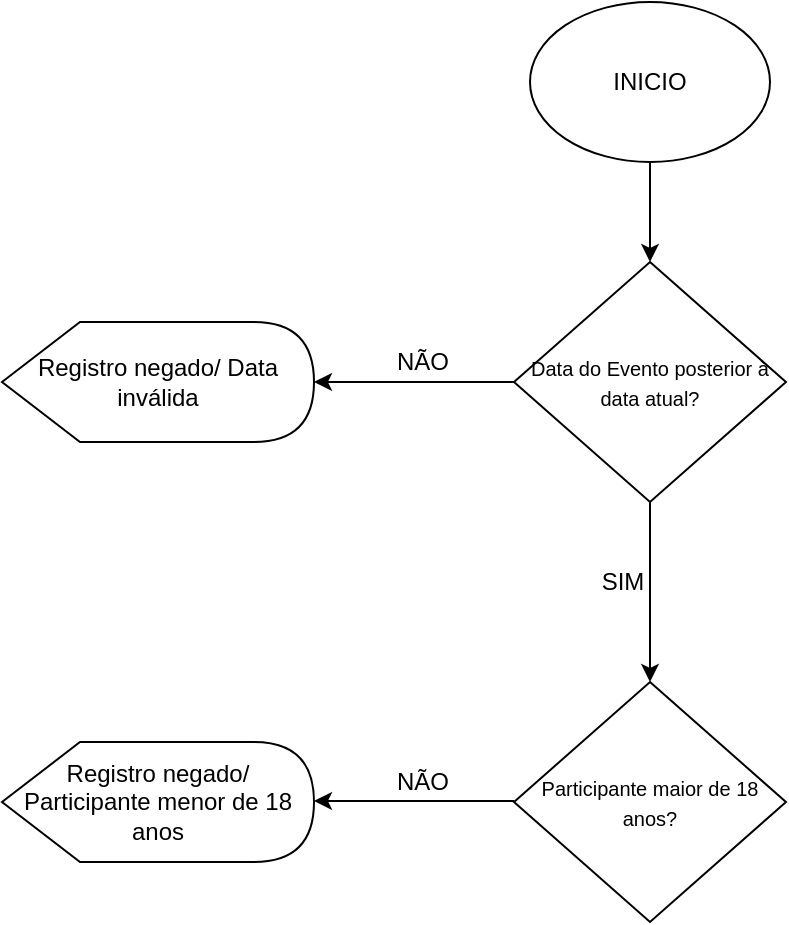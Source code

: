 <mxfile version="20.2.3" type="github">
  <diagram id="jaZjm8k3y3vcq70dD0Iu" name="Página-1">
    <mxGraphModel dx="1307" dy="794" grid="1" gridSize="10" guides="1" tooltips="1" connect="1" arrows="1" fold="1" page="1" pageScale="1" pageWidth="827" pageHeight="1169" math="0" shadow="0">
      <root>
        <mxCell id="0" />
        <mxCell id="1" parent="0" />
        <mxCell id="PNA1Nb8l7Fp1temDnod0-9" value="" style="edgeStyle=orthogonalEdgeStyle;rounded=0;orthogonalLoop=1;jettySize=auto;html=1;fontSize=12;" edge="1" parent="1" source="PNA1Nb8l7Fp1temDnod0-1" target="PNA1Nb8l7Fp1temDnod0-4">
          <mxGeometry relative="1" as="geometry" />
        </mxCell>
        <mxCell id="PNA1Nb8l7Fp1temDnod0-1" value="INICIO" style="ellipse;whiteSpace=wrap;html=1;" vertex="1" parent="1">
          <mxGeometry x="354" y="20" width="120" height="80" as="geometry" />
        </mxCell>
        <mxCell id="PNA1Nb8l7Fp1temDnod0-10" value="NÃO" style="edgeStyle=orthogonalEdgeStyle;rounded=0;orthogonalLoop=1;jettySize=auto;html=1;fontSize=12;" edge="1" parent="1" source="PNA1Nb8l7Fp1temDnod0-4" target="PNA1Nb8l7Fp1temDnod0-6">
          <mxGeometry x="-0.08" y="-10" relative="1" as="geometry">
            <mxPoint as="offset" />
          </mxGeometry>
        </mxCell>
        <mxCell id="PNA1Nb8l7Fp1temDnod0-13" value="SIM" style="edgeStyle=orthogonalEdgeStyle;rounded=0;orthogonalLoop=1;jettySize=auto;html=1;fontSize=12;" edge="1" parent="1" source="PNA1Nb8l7Fp1temDnod0-4">
          <mxGeometry x="-0.111" y="-14" relative="1" as="geometry">
            <mxPoint x="414" y="360" as="targetPoint" />
            <mxPoint as="offset" />
          </mxGeometry>
        </mxCell>
        <mxCell id="PNA1Nb8l7Fp1temDnod0-4" value="&lt;font style=&quot;font-size: 10px;&quot;&gt;Data do Evento posterior à data atual?&lt;/font&gt;" style="rhombus;whiteSpace=wrap;html=1;" vertex="1" parent="1">
          <mxGeometry x="346" y="150" width="136" height="120" as="geometry" />
        </mxCell>
        <mxCell id="PNA1Nb8l7Fp1temDnod0-6" value="&lt;font style=&quot;font-size: 12px;&quot;&gt;Registro negado/ Data inválida&lt;/font&gt;" style="shape=display;whiteSpace=wrap;html=1;fontSize=10;" vertex="1" parent="1">
          <mxGeometry x="90" y="180" width="156" height="60" as="geometry" />
        </mxCell>
        <mxCell id="PNA1Nb8l7Fp1temDnod0-14" value="&lt;font style=&quot;font-size: 10px;&quot;&gt;Participante maior de 18 anos?&lt;/font&gt;" style="rhombus;whiteSpace=wrap;html=1;" vertex="1" parent="1">
          <mxGeometry x="346" y="360" width="136" height="120" as="geometry" />
        </mxCell>
        <mxCell id="PNA1Nb8l7Fp1temDnod0-15" value="NÃO" style="edgeStyle=orthogonalEdgeStyle;rounded=0;orthogonalLoop=1;jettySize=auto;html=1;fontSize=12;" edge="1" parent="1">
          <mxGeometry x="-0.08" y="-10" relative="1" as="geometry">
            <mxPoint x="346" y="419.5" as="sourcePoint" />
            <mxPoint x="246" y="419.5" as="targetPoint" />
            <mxPoint as="offset" />
          </mxGeometry>
        </mxCell>
        <mxCell id="PNA1Nb8l7Fp1temDnod0-16" value="&lt;font style=&quot;font-size: 12px;&quot;&gt;Registro negado/ Participante menor de 18 anos&lt;/font&gt;" style="shape=display;whiteSpace=wrap;html=1;fontSize=10;" vertex="1" parent="1">
          <mxGeometry x="90" y="390" width="156" height="60" as="geometry" />
        </mxCell>
      </root>
    </mxGraphModel>
  </diagram>
</mxfile>
